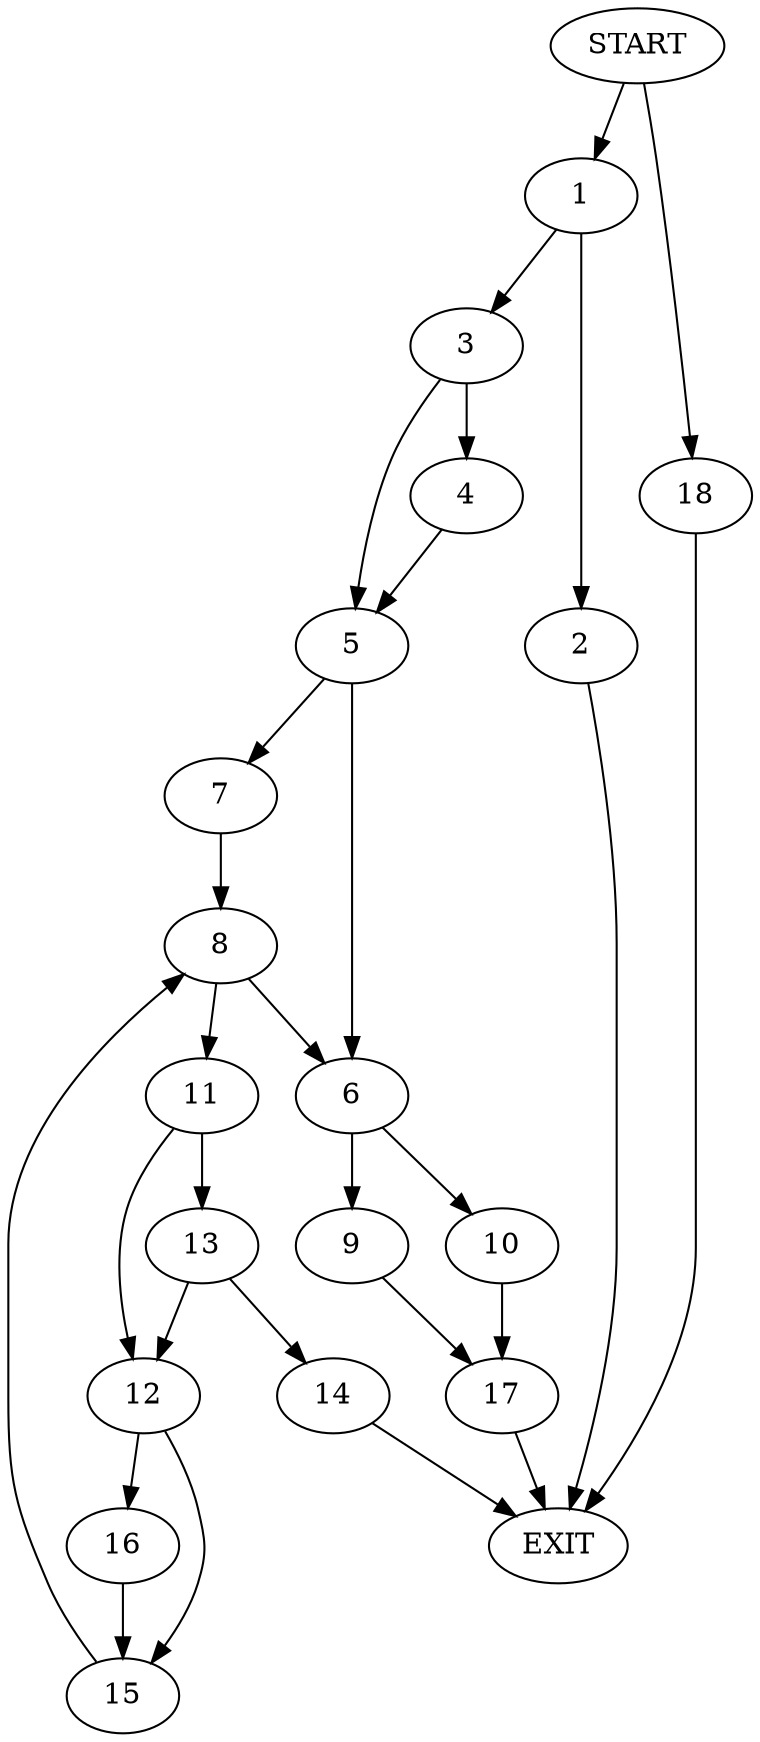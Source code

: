 digraph {
0 [label="START"]
19 [label="EXIT"]
0 -> 1
1 -> 2
1 -> 3
2 -> 19
3 -> 4
3 -> 5
4 -> 5
5 -> 6
5 -> 7
7 -> 8
6 -> 9
6 -> 10
8 -> 6
8 -> 11
11 -> 12
11 -> 13
13 -> 12
13 -> 14
12 -> 15
12 -> 16
14 -> 19
16 -> 15
15 -> 8
10 -> 17
9 -> 17
17 -> 19
0 -> 18
18 -> 19
}
